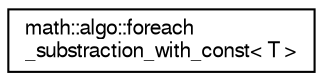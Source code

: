 digraph "Graphical Class Hierarchy"
{
  edge [fontname="FreeSans",fontsize="10",labelfontname="FreeSans",labelfontsize="10"];
  node [fontname="FreeSans",fontsize="10",shape=record];
  rankdir="LR";
  Node0 [label="math::algo::foreach\l_substraction_with_const\< T \>",height=0.2,width=0.4,color="black", fillcolor="white", style="filled",URL="$structmath_1_1algo_1_1foreach__substraction__with__const.html",tooltip="for-each functor: substracts a constant value to operand. "];
}
